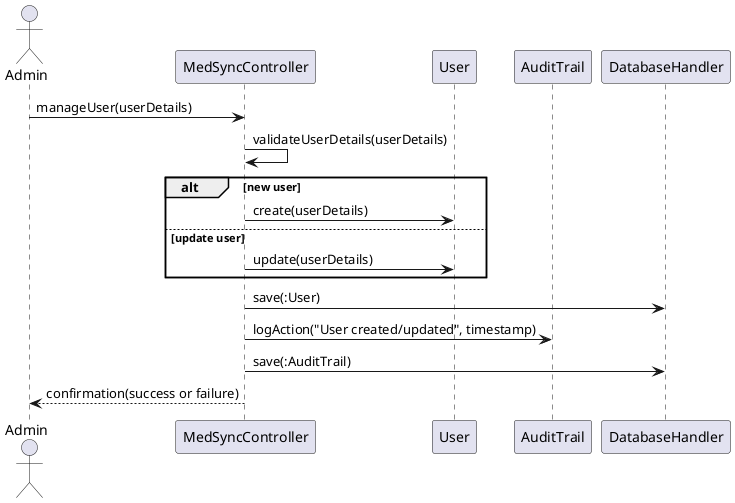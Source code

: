 @startuml Manage Users Sequence Diagram
actor Admin
participant MedSyncController
participant User
participant AuditTrail
participant DatabaseHandler

Admin -> MedSyncController : manageUser(userDetails)
MedSyncController -> MedSyncController : validateUserDetails(userDetails)
alt new user
  MedSyncController -> User : create(userDetails)
else update user
  MedSyncController -> User : update(userDetails)
end
MedSyncController -> DatabaseHandler : save(:User)

MedSyncController -> AuditTrail : logAction("User created/updated", timestamp)
MedSyncController -> DatabaseHandler : save(:AuditTrail)

MedSyncController --> Admin : confirmation(success or failure)
@enduml